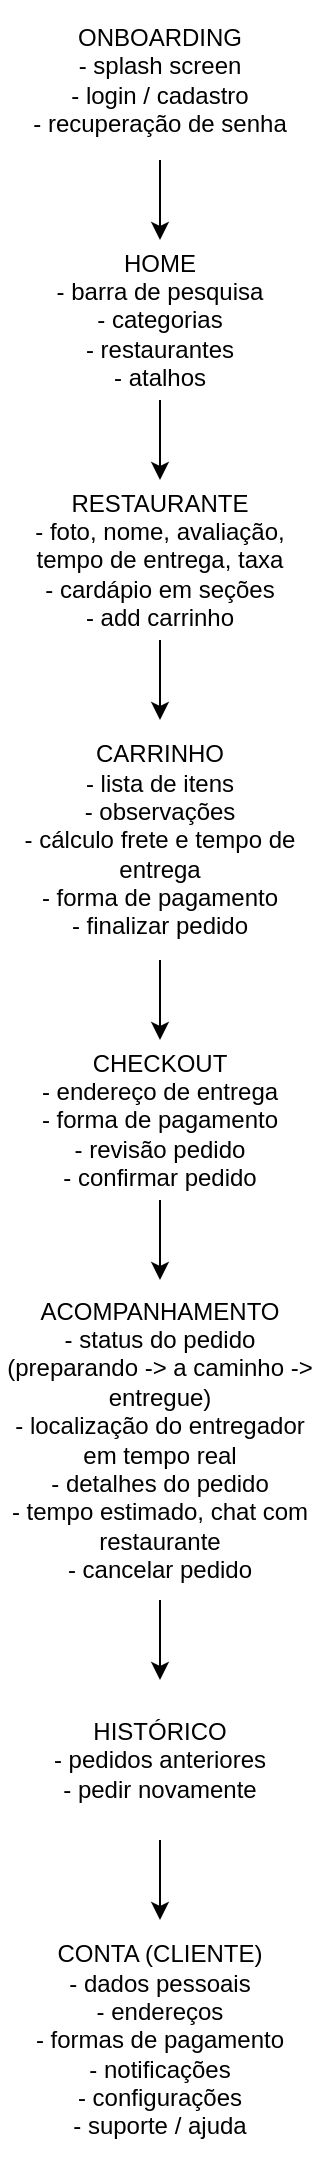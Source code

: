 <mxfile version="28.0.7">
  <diagram name="Página-1" id="tJkTnY5mLUtXwQQKuwWR">
    <mxGraphModel dx="942" dy="601" grid="1" gridSize="10" guides="1" tooltips="1" connect="1" arrows="1" fold="1" page="1" pageScale="1" pageWidth="1000" pageHeight="2000" math="0" shadow="0">
      <root>
        <mxCell id="0" />
        <mxCell id="1" parent="0" />
        <mxCell id="N1j262DqvNY8Shn2mn2Z-30" style="edgeStyle=orthogonalEdgeStyle;rounded=0;orthogonalLoop=1;jettySize=auto;html=1;entryX=0.5;entryY=0;entryDx=0;entryDy=0;" edge="1" parent="1" source="N1j262DqvNY8Shn2mn2Z-1" target="N1j262DqvNY8Shn2mn2Z-23">
          <mxGeometry relative="1" as="geometry" />
        </mxCell>
        <mxCell id="N1j262DqvNY8Shn2mn2Z-1" value="&lt;div&gt;ONBOARDING&lt;/div&gt;&lt;div&gt;- splash screen&lt;/div&gt;&lt;div&gt;- login / cadastro&lt;/div&gt;&lt;div&gt;- recuperação de senha&lt;/div&gt;" style="rounded=0;whiteSpace=wrap;html=1;fillColor=light-dark(#FFFFFF,#11A200);strokeColor=none;fontColor=light-dark(#000000,#FFFFFF);" vertex="1" parent="1">
          <mxGeometry x="440" y="40" width="160" height="80" as="geometry" />
        </mxCell>
        <mxCell id="N1j262DqvNY8Shn2mn2Z-31" style="edgeStyle=orthogonalEdgeStyle;rounded=0;orthogonalLoop=1;jettySize=auto;html=1;entryX=0.5;entryY=0;entryDx=0;entryDy=0;" edge="1" parent="1" source="N1j262DqvNY8Shn2mn2Z-23" target="N1j262DqvNY8Shn2mn2Z-24">
          <mxGeometry relative="1" as="geometry" />
        </mxCell>
        <mxCell id="N1j262DqvNY8Shn2mn2Z-23" value="&lt;div&gt;HOME&lt;/div&gt;&lt;div&gt;- barra de pesquisa&lt;/div&gt;&lt;div&gt;- categorias&lt;/div&gt;&lt;div&gt;- restaurantes&lt;/div&gt;&lt;div&gt;- atalhos&lt;/div&gt;" style="rounded=0;whiteSpace=wrap;html=1;fillColor=light-dark(#FFFFFF,#1850AA);strokeColor=none;fontColor=light-dark(#000000,#E4E4E4);" vertex="1" parent="1">
          <mxGeometry x="440" y="160" width="160" height="80" as="geometry" />
        </mxCell>
        <mxCell id="N1j262DqvNY8Shn2mn2Z-32" style="edgeStyle=orthogonalEdgeStyle;rounded=0;orthogonalLoop=1;jettySize=auto;html=1;entryX=0.5;entryY=0;entryDx=0;entryDy=0;" edge="1" parent="1" source="N1j262DqvNY8Shn2mn2Z-24" target="N1j262DqvNY8Shn2mn2Z-25">
          <mxGeometry relative="1" as="geometry" />
        </mxCell>
        <mxCell id="N1j262DqvNY8Shn2mn2Z-24" value="&lt;div&gt;RESTAURANTE&lt;/div&gt;&lt;div&gt;- foto, nome, avaliação, tempo de entrega, taxa&lt;/div&gt;&lt;div&gt;- cardápio em seções&lt;/div&gt;&lt;div&gt;- add carrinho&lt;/div&gt;" style="rounded=0;whiteSpace=wrap;html=1;fillColor=light-dark(#FFFFFF,#1850AA);strokeColor=none;fontColor=light-dark(#000000,#E4E4E4);" vertex="1" parent="1">
          <mxGeometry x="440" y="280" width="160" height="80" as="geometry" />
        </mxCell>
        <mxCell id="N1j262DqvNY8Shn2mn2Z-33" style="edgeStyle=orthogonalEdgeStyle;rounded=0;orthogonalLoop=1;jettySize=auto;html=1;entryX=0.5;entryY=0;entryDx=0;entryDy=0;" edge="1" parent="1" source="N1j262DqvNY8Shn2mn2Z-25" target="N1j262DqvNY8Shn2mn2Z-26">
          <mxGeometry relative="1" as="geometry" />
        </mxCell>
        <mxCell id="N1j262DqvNY8Shn2mn2Z-25" value="&lt;div&gt;CARRINHO&lt;/div&gt;&lt;div&gt;- lista de itens&lt;/div&gt;&lt;div&gt;- observações&lt;/div&gt;&lt;div&gt;- cálculo frete e tempo de entrega&lt;/div&gt;&lt;div&gt;- forma de pagamento&lt;/div&gt;&lt;div&gt;- finalizar pedido&lt;/div&gt;" style="rounded=0;whiteSpace=wrap;html=1;fillColor=light-dark(#FFFFFF,#1850AA);strokeColor=none;fontColor=light-dark(#000000,#E4E4E4);" vertex="1" parent="1">
          <mxGeometry x="440" y="400" width="160" height="120" as="geometry" />
        </mxCell>
        <mxCell id="N1j262DqvNY8Shn2mn2Z-34" style="edgeStyle=orthogonalEdgeStyle;rounded=0;orthogonalLoop=1;jettySize=auto;html=1;entryX=0.5;entryY=0;entryDx=0;entryDy=0;" edge="1" parent="1" source="N1j262DqvNY8Shn2mn2Z-26" target="N1j262DqvNY8Shn2mn2Z-27">
          <mxGeometry relative="1" as="geometry" />
        </mxCell>
        <mxCell id="N1j262DqvNY8Shn2mn2Z-26" value="&lt;div&gt;CHECKOUT&lt;/div&gt;&lt;div&gt;- endereço de entrega&lt;/div&gt;&lt;div&gt;- forma de pagamento&lt;/div&gt;&lt;div&gt;- revisão pedido&lt;/div&gt;&lt;div&gt;- confirmar pedido&lt;/div&gt;" style="rounded=0;whiteSpace=wrap;html=1;fillColor=light-dark(#FFFFFF,#1850AA);strokeColor=none;fontColor=light-dark(#000000,#E4E4E4);" vertex="1" parent="1">
          <mxGeometry x="440" y="560" width="160" height="80" as="geometry" />
        </mxCell>
        <mxCell id="N1j262DqvNY8Shn2mn2Z-35" style="edgeStyle=orthogonalEdgeStyle;rounded=0;orthogonalLoop=1;jettySize=auto;html=1;entryX=0.5;entryY=0;entryDx=0;entryDy=0;" edge="1" parent="1" source="N1j262DqvNY8Shn2mn2Z-27" target="N1j262DqvNY8Shn2mn2Z-28">
          <mxGeometry relative="1" as="geometry" />
        </mxCell>
        <mxCell id="N1j262DqvNY8Shn2mn2Z-27" value="&lt;div&gt;ACOMPANHAMENTO&lt;/div&gt;&lt;div&gt;- status do pedido (preparando -&amp;gt; a caminho -&amp;gt; entregue)&lt;/div&gt;&lt;div&gt;- localização do entregador em tempo real&lt;/div&gt;&lt;div&gt;- detalhes do pedido&lt;/div&gt;&lt;div&gt;- tempo estimado, chat com restaurante&lt;/div&gt;&lt;div&gt;- cancelar pedido&lt;/div&gt;" style="rounded=0;whiteSpace=wrap;html=1;fillColor=light-dark(#FFFFFF,#1850AA);strokeColor=none;fontColor=light-dark(#000000,#E4E4E4);" vertex="1" parent="1">
          <mxGeometry x="440" y="680" width="160" height="160" as="geometry" />
        </mxCell>
        <mxCell id="N1j262DqvNY8Shn2mn2Z-36" style="edgeStyle=orthogonalEdgeStyle;rounded=0;orthogonalLoop=1;jettySize=auto;html=1;entryX=0.5;entryY=0;entryDx=0;entryDy=0;" edge="1" parent="1" source="N1j262DqvNY8Shn2mn2Z-28" target="N1j262DqvNY8Shn2mn2Z-29">
          <mxGeometry relative="1" as="geometry" />
        </mxCell>
        <mxCell id="N1j262DqvNY8Shn2mn2Z-28" value="&lt;div&gt;HISTÓRICO&lt;/div&gt;&lt;div&gt;- pedidos anteriores&lt;/div&gt;&lt;div&gt;- pedir novamente&lt;/div&gt;" style="rounded=0;whiteSpace=wrap;html=1;fillColor=light-dark(#FFFFFF,#1850AA);strokeColor=none;fontColor=light-dark(#000000,#E4E4E4);" vertex="1" parent="1">
          <mxGeometry x="440" y="880" width="160" height="80" as="geometry" />
        </mxCell>
        <mxCell id="N1j262DqvNY8Shn2mn2Z-29" value="&lt;div&gt;CONTA (CLIENTE)&lt;/div&gt;&lt;div&gt;- dados pessoais&lt;/div&gt;&lt;div&gt;- endereços&lt;/div&gt;&lt;div&gt;- formas de pagamento&lt;/div&gt;&lt;div&gt;- notificações&lt;/div&gt;&lt;div&gt;- configurações&lt;/div&gt;&lt;div&gt;- suporte / ajuda&lt;/div&gt;" style="rounded=0;whiteSpace=wrap;html=1;fillColor=light-dark(#FFFFFF,#D00000);strokeColor=none;fontColor=light-dark(#000000,#E4E4E4);" vertex="1" parent="1">
          <mxGeometry x="440" y="1000" width="160" height="120" as="geometry" />
        </mxCell>
      </root>
    </mxGraphModel>
  </diagram>
</mxfile>
